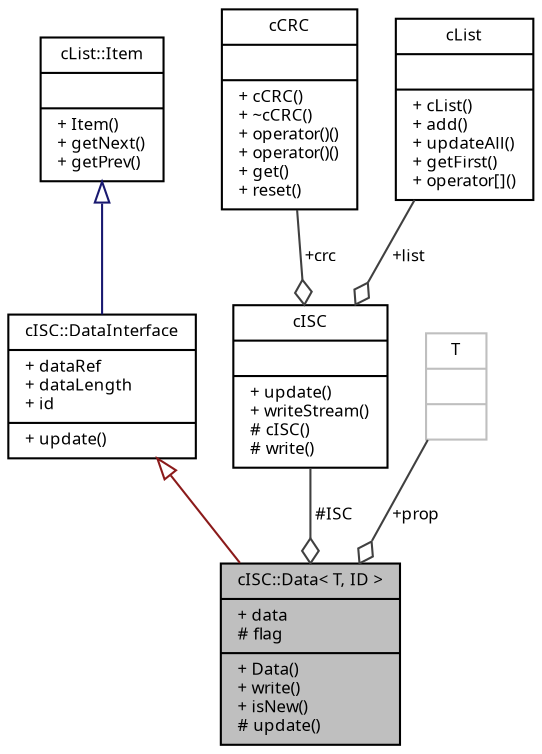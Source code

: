digraph "cISC::Data&lt; T, ID &gt;"
{
  edge [fontname="Sans",fontsize="8",labelfontname="Sans",labelfontsize="8"];
  node [fontname="Sans",fontsize="8",shape=record];
  Node1 [label="{cISC::Data\< T, ID \>\n|+ data\l# flag\l|+ Data()\l+ write()\l+ isNew()\l# update()\l}",height=0.2,width=0.4,color="black", fillcolor="grey75", style="filled", fontcolor="black"];
  Node2 -> Node1 [dir="back",color="firebrick4",fontsize="8",style="solid",arrowtail="onormal",fontname="Sans"];
  Node2 [label="{cISC::DataInterface\n|+ dataRef\l+ dataLength\l+ id\l|+ update()\l}",height=0.2,width=0.4,color="black", fillcolor="white", style="filled",URL="$classc_i_s_c_1_1_data_interface.html"];
  Node3 -> Node2 [dir="back",color="midnightblue",fontsize="8",style="solid",arrowtail="onormal",fontname="Sans"];
  Node3 [label="{cList::Item\n||+ Item()\l+ getNext()\l+ getPrev()\l}",height=0.2,width=0.4,color="black", fillcolor="white", style="filled",URL="$classc_list_1_1_item.html",tooltip="Base class for list items. "];
  Node4 -> Node1 [color="grey25",fontsize="8",style="solid",label=" #ISC" ,arrowhead="odiamond",fontname="Sans"];
  Node4 [label="{cISC\n||+ update()\l+ writeStream()\l# cISC()\l# write()\l}",height=0.2,width=0.4,color="black", fillcolor="white", style="filled",URL="$classc_i_s_c.html",tooltip="ISC transport base class. "];
  Node5 -> Node4 [color="grey25",fontsize="8",style="solid",label=" +crc" ,arrowhead="odiamond",fontname="Sans"];
  Node5 [label="{cCRC\n||+ cCRC()\l+ ~cCRC()\l+ operator()()\l+ operator()()\l+ get()\l+ reset()\l}",height=0.2,width=0.4,color="black", fillcolor="white", style="filled",URL="$classc_c_r_c.html",tooltip="16 bit cyclic redundancy check (CRC) calculation. "];
  Node6 -> Node4 [color="grey25",fontsize="8",style="solid",label=" +list" ,arrowhead="odiamond",fontname="Sans"];
  Node6 [label="{cList\n||+ cList()\l+ add()\l+ updateAll()\l+ getFirst()\l+ operator[]()\l}",height=0.2,width=0.4,color="black", fillcolor="white", style="filled",URL="$classc_list.html",tooltip="Base class for single linked lists. "];
  Node7 -> Node1 [color="grey25",fontsize="8",style="solid",label=" +prop" ,arrowhead="odiamond",fontname="Sans"];
  Node7 [label="{T\n||}",height=0.2,width=0.4,color="grey75", fillcolor="white", style="filled"];
}
